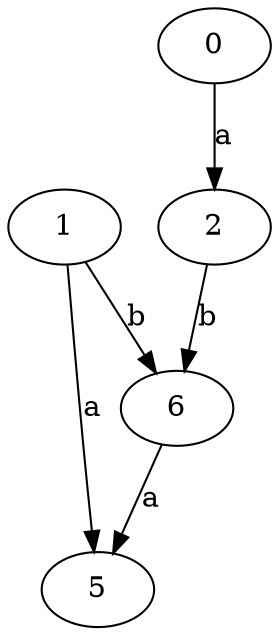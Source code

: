 strict digraph  {
2;
0;
5;
6;
1;
2 -> 6  [label=b];
0 -> 2  [label=a];
6 -> 5  [label=a];
1 -> 5  [label=a];
1 -> 6  [label=b];
}

